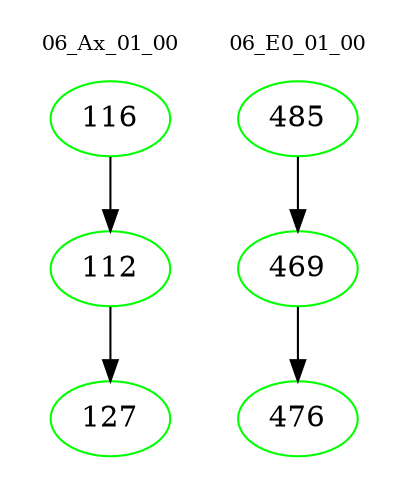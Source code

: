 digraph{
subgraph cluster_0 {
color = white
label = "06_Ax_01_00";
fontsize=10;
T0_116 [label="116", color="green"]
T0_116 -> T0_112 [color="black"]
T0_112 [label="112", color="green"]
T0_112 -> T0_127 [color="black"]
T0_127 [label="127", color="green"]
}
subgraph cluster_1 {
color = white
label = "06_E0_01_00";
fontsize=10;
T1_485 [label="485", color="green"]
T1_485 -> T1_469 [color="black"]
T1_469 [label="469", color="green"]
T1_469 -> T1_476 [color="black"]
T1_476 [label="476", color="green"]
}
}
